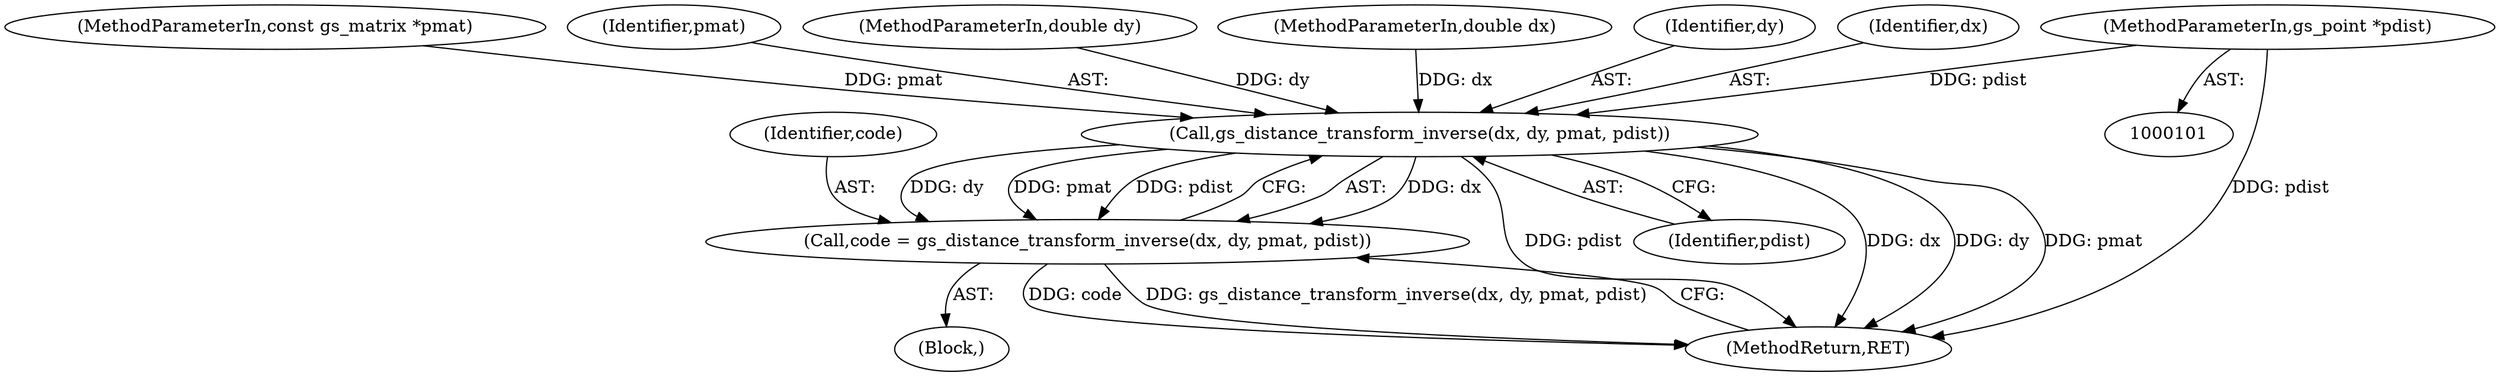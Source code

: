 digraph "1_ghostscript_39b1e54b2968620723bf32e96764c88797714879@pointer" {
"1000102" [label="(MethodParameterIn,gs_point *pdist)"];
"1000110" [label="(Call,gs_distance_transform_inverse(dx, dy, pmat, pdist))"];
"1000108" [label="(Call,code = gs_distance_transform_inverse(dx, dy, pmat, pdist))"];
"1000114" [label="(Identifier,pdist)"];
"1000106" [label="(Block,)"];
"1000105" [label="(MethodParameterIn,const gs_matrix *pmat)"];
"1000113" [label="(Identifier,pmat)"];
"1000104" [label="(MethodParameterIn,double dy)"];
"1000108" [label="(Call,code = gs_distance_transform_inverse(dx, dy, pmat, pdist))"];
"1000103" [label="(MethodParameterIn,double dx)"];
"1000116" [label="(MethodReturn,RET)"];
"1000110" [label="(Call,gs_distance_transform_inverse(dx, dy, pmat, pdist))"];
"1000112" [label="(Identifier,dy)"];
"1000102" [label="(MethodParameterIn,gs_point *pdist)"];
"1000111" [label="(Identifier,dx)"];
"1000109" [label="(Identifier,code)"];
"1000102" -> "1000101"  [label="AST: "];
"1000102" -> "1000116"  [label="DDG: pdist"];
"1000102" -> "1000110"  [label="DDG: pdist"];
"1000110" -> "1000108"  [label="AST: "];
"1000110" -> "1000114"  [label="CFG: "];
"1000111" -> "1000110"  [label="AST: "];
"1000112" -> "1000110"  [label="AST: "];
"1000113" -> "1000110"  [label="AST: "];
"1000114" -> "1000110"  [label="AST: "];
"1000108" -> "1000110"  [label="CFG: "];
"1000110" -> "1000116"  [label="DDG: pdist"];
"1000110" -> "1000116"  [label="DDG: dx"];
"1000110" -> "1000116"  [label="DDG: dy"];
"1000110" -> "1000116"  [label="DDG: pmat"];
"1000110" -> "1000108"  [label="DDG: dx"];
"1000110" -> "1000108"  [label="DDG: dy"];
"1000110" -> "1000108"  [label="DDG: pmat"];
"1000110" -> "1000108"  [label="DDG: pdist"];
"1000103" -> "1000110"  [label="DDG: dx"];
"1000104" -> "1000110"  [label="DDG: dy"];
"1000105" -> "1000110"  [label="DDG: pmat"];
"1000108" -> "1000106"  [label="AST: "];
"1000109" -> "1000108"  [label="AST: "];
"1000116" -> "1000108"  [label="CFG: "];
"1000108" -> "1000116"  [label="DDG: code"];
"1000108" -> "1000116"  [label="DDG: gs_distance_transform_inverse(dx, dy, pmat, pdist)"];
}
